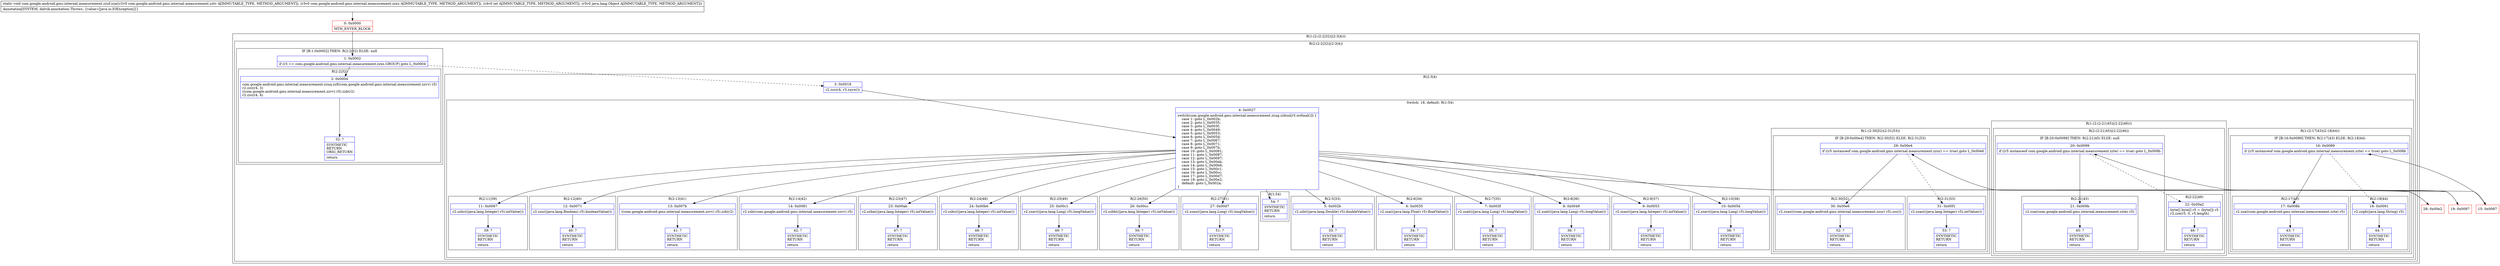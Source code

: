 digraph "CFG forcom.google.android.gms.internal.measurement.zzuf.zza(Lcom\/google\/android\/gms\/internal\/measurement\/zztv;Lcom\/google\/android\/gms\/internal\/measurement\/zzxs;ILjava\/lang\/Object;)V" {
subgraph cluster_Region_1233004260 {
label = "R(1:(2:(2:2|32)|(2:3|4)))";
node [shape=record,color=blue];
subgraph cluster_Region_203959759 {
label = "R(2:(2:2|32)|(2:3|4))";
node [shape=record,color=blue];
subgraph cluster_IfRegion_1238165438 {
label = "IF [B:1:0x0002] THEN: R(2:2|32) ELSE: null";
node [shape=record,color=blue];
Node_1 [shape=record,label="{1\:\ 0x0002|if (r3 == com.google.android.gms.internal.measurement.zzxs.GROUP) goto L_0x0004\l}"];
subgraph cluster_Region_595689826 {
label = "R(2:2|32)";
node [shape=record,color=blue];
Node_2 [shape=record,label="{2\:\ 0x0004|com.google.android.gms.internal.measurement.zzuq.zzf((com.google.android.gms.internal.measurement.zzvv) r5)\lr2.zzc(r4, 3)\l((com.google.android.gms.internal.measurement.zzvv) r5).zzb(r2)\lr2.zzc(r4, 4)\l}"];
Node_32 [shape=record,label="{32\:\ ?|SYNTHETIC\lRETURN\lORIG_RETURN\l|return\l}"];
}
}
subgraph cluster_Region_460380912 {
label = "R(2:3|4)";
node [shape=record,color=blue];
Node_3 [shape=record,label="{3\:\ 0x0018|r2.zzc(r4, r3.zzyw())\l}"];
subgraph cluster_SwitchRegion_1459341828 {
label = "Switch: 18, default: R(1:54)";
node [shape=record,color=blue];
Node_4 [shape=record,label="{4\:\ 0x0027|switch(com.google.android.gms.internal.measurement.zzug.zzbun[r3.ordinal()]) \{\l    case 1: goto L_0x002b;\l    case 2: goto L_0x0035;\l    case 3: goto L_0x003f;\l    case 4: goto L_0x0049;\l    case 5: goto L_0x0053;\l    case 6: goto L_0x005d;\l    case 7: goto L_0x0067;\l    case 8: goto L_0x0071;\l    case 9: goto L_0x007b;\l    case 10: goto L_0x0081;\l    case 11: goto L_0x0087;\l    case 12: goto L_0x0097;\l    case 13: goto L_0x00ab;\l    case 14: goto L_0x00b6;\l    case 15: goto L_0x00c1;\l    case 16: goto L_0x00cc;\l    case 17: goto L_0x00d7;\l    case 18: goto L_0x00e2;\l    default: goto L_0x002a;\l\}\l}"];
subgraph cluster_Region_2015639154 {
label = "R(2:5|33)";
node [shape=record,color=blue];
Node_5 [shape=record,label="{5\:\ 0x002b|r2.zzb(((java.lang.Double) r5).doubleValue())\l}"];
Node_33 [shape=record,label="{33\:\ ?|SYNTHETIC\lRETURN\l|return\l}"];
}
subgraph cluster_Region_1459696261 {
label = "R(2:6|34)";
node [shape=record,color=blue];
Node_6 [shape=record,label="{6\:\ 0x0035|r2.zza(((java.lang.Float) r5).floatValue())\l}"];
Node_34 [shape=record,label="{34\:\ ?|SYNTHETIC\lRETURN\l|return\l}"];
}
subgraph cluster_Region_1245431247 {
label = "R(2:7|35)";
node [shape=record,color=blue];
Node_7 [shape=record,label="{7\:\ 0x003f|r2.zzat(((java.lang.Long) r5).longValue())\l}"];
Node_35 [shape=record,label="{35\:\ ?|SYNTHETIC\lRETURN\l|return\l}"];
}
subgraph cluster_Region_1117298022 {
label = "R(2:8|36)";
node [shape=record,color=blue];
Node_8 [shape=record,label="{8\:\ 0x0049|r2.zzat(((java.lang.Long) r5).longValue())\l}"];
Node_36 [shape=record,label="{36\:\ ?|SYNTHETIC\lRETURN\l|return\l}"];
}
subgraph cluster_Region_467055841 {
label = "R(2:9|37)";
node [shape=record,color=blue];
Node_9 [shape=record,label="{9\:\ 0x0053|r2.zzaz(((java.lang.Integer) r5).intValue())\l}"];
Node_37 [shape=record,label="{37\:\ ?|SYNTHETIC\lRETURN\l|return\l}"];
}
subgraph cluster_Region_1159542788 {
label = "R(2:10|38)";
node [shape=record,color=blue];
Node_10 [shape=record,label="{10\:\ 0x005d|r2.zzav(((java.lang.Long) r5).longValue())\l}"];
Node_38 [shape=record,label="{38\:\ ?|SYNTHETIC\lRETURN\l|return\l}"];
}
subgraph cluster_Region_1360828629 {
label = "R(2:11|39)";
node [shape=record,color=blue];
Node_11 [shape=record,label="{11\:\ 0x0067|r2.zzbc(((java.lang.Integer) r5).intValue())\l}"];
Node_39 [shape=record,label="{39\:\ ?|SYNTHETIC\lRETURN\l|return\l}"];
}
subgraph cluster_Region_1466518589 {
label = "R(2:12|40)";
node [shape=record,color=blue];
Node_12 [shape=record,label="{12\:\ 0x0071|r2.zzs(((java.lang.Boolean) r5).booleanValue())\l}"];
Node_40 [shape=record,label="{40\:\ ?|SYNTHETIC\lRETURN\l|return\l}"];
}
subgraph cluster_Region_2042006413 {
label = "R(2:13|41)";
node [shape=record,color=blue];
Node_13 [shape=record,label="{13\:\ 0x007b|((com.google.android.gms.internal.measurement.zzvv) r5).zzb(r2)\l}"];
Node_41 [shape=record,label="{41\:\ ?|SYNTHETIC\lRETURN\l|return\l}"];
}
subgraph cluster_Region_1439125927 {
label = "R(2:14|42)";
node [shape=record,color=blue];
Node_14 [shape=record,label="{14\:\ 0x0081|r2.zzb((com.google.android.gms.internal.measurement.zzvv) r5)\l}"];
Node_42 [shape=record,label="{42\:\ ?|SYNTHETIC\lRETURN\l|return\l}"];
}
subgraph cluster_Region_1621668346 {
label = "R(1:(2:17|43)(2:18|44))";
node [shape=record,color=blue];
subgraph cluster_IfRegion_2109538678 {
label = "IF [B:16:0x0089] THEN: R(2:17|43) ELSE: R(2:18|44)";
node [shape=record,color=blue];
Node_16 [shape=record,label="{16\:\ 0x0089|if ((r5 instanceof com.google.android.gms.internal.measurement.zzte) == true) goto L_0x008b\l}"];
subgraph cluster_Region_807016367 {
label = "R(2:17|43)";
node [shape=record,color=blue];
Node_17 [shape=record,label="{17\:\ 0x008b|r2.zza((com.google.android.gms.internal.measurement.zzte) r5)\l}"];
Node_43 [shape=record,label="{43\:\ ?|SYNTHETIC\lRETURN\l|return\l}"];
}
subgraph cluster_Region_1597973090 {
label = "R(2:18|44)";
node [shape=record,color=blue];
Node_18 [shape=record,label="{18\:\ 0x0091|r2.zzgb((java.lang.String) r5)\l}"];
Node_44 [shape=record,label="{44\:\ ?|SYNTHETIC\lRETURN\l|return\l}"];
}
}
}
subgraph cluster_Region_2059239198 {
label = "R(1:(2:(2:21|45)|(2:22|46)))";
node [shape=record,color=blue];
subgraph cluster_Region_1864267662 {
label = "R(2:(2:21|45)|(2:22|46))";
node [shape=record,color=blue];
subgraph cluster_IfRegion_265925293 {
label = "IF [B:20:0x0099] THEN: R(2:21|45) ELSE: null";
node [shape=record,color=blue];
Node_20 [shape=record,label="{20\:\ 0x0099|if ((r5 instanceof com.google.android.gms.internal.measurement.zzte) == true) goto L_0x009b\l}"];
subgraph cluster_Region_701738246 {
label = "R(2:21|45)";
node [shape=record,color=blue];
Node_21 [shape=record,label="{21\:\ 0x009b|r2.zza((com.google.android.gms.internal.measurement.zzte) r5)\l}"];
Node_45 [shape=record,label="{45\:\ ?|SYNTHETIC\lRETURN\l|return\l}"];
}
}
subgraph cluster_Region_1373049472 {
label = "R(2:22|46)";
node [shape=record,color=blue];
Node_22 [shape=record,label="{22\:\ 0x00a2|byte[] byte[] r5 = (byte[]) r5\lr2.zze(r5, 0, r5.length)\l}"];
Node_46 [shape=record,label="{46\:\ ?|SYNTHETIC\lRETURN\l|return\l}"];
}
}
}
subgraph cluster_Region_940008109 {
label = "R(2:23|47)";
node [shape=record,color=blue];
Node_23 [shape=record,label="{23\:\ 0x00ab|r2.zzba(((java.lang.Integer) r5).intValue())\l}"];
Node_47 [shape=record,label="{47\:\ ?|SYNTHETIC\lRETURN\l|return\l}"];
}
subgraph cluster_Region_607768612 {
label = "R(2:24|48)";
node [shape=record,color=blue];
Node_24 [shape=record,label="{24\:\ 0x00b6|r2.zzbc(((java.lang.Integer) r5).intValue())\l}"];
Node_48 [shape=record,label="{48\:\ ?|SYNTHETIC\lRETURN\l|return\l}"];
}
subgraph cluster_Region_1723286228 {
label = "R(2:25|49)";
node [shape=record,color=blue];
Node_25 [shape=record,label="{25\:\ 0x00c1|r2.zzav(((java.lang.Long) r5).longValue())\l}"];
Node_49 [shape=record,label="{49\:\ ?|SYNTHETIC\lRETURN\l|return\l}"];
}
subgraph cluster_Region_1387821209 {
label = "R(2:26|50)";
node [shape=record,color=blue];
Node_26 [shape=record,label="{26\:\ 0x00cc|r2.zzbb(((java.lang.Integer) r5).intValue())\l}"];
Node_50 [shape=record,label="{50\:\ ?|SYNTHETIC\lRETURN\l|return\l}"];
}
subgraph cluster_Region_1361668713 {
label = "R(2:27|51)";
node [shape=record,color=blue];
Node_27 [shape=record,label="{27\:\ 0x00d7|r2.zzau(((java.lang.Long) r5).longValue())\l}"];
Node_51 [shape=record,label="{51\:\ ?|SYNTHETIC\lRETURN\l|return\l}"];
}
subgraph cluster_Region_997931160 {
label = "R(1:(2:30|52)(2:31|53))";
node [shape=record,color=blue];
subgraph cluster_IfRegion_1736867009 {
label = "IF [B:29:0x00e4] THEN: R(2:30|52) ELSE: R(2:31|53)";
node [shape=record,color=blue];
Node_29 [shape=record,label="{29\:\ 0x00e4|if ((r5 instanceof com.google.android.gms.internal.measurement.zzur) == true) goto L_0x00e6\l}"];
subgraph cluster_Region_1986771992 {
label = "R(2:30|52)";
node [shape=record,color=blue];
Node_30 [shape=record,label="{30\:\ 0x00e6|r2.zzaz(((com.google.android.gms.internal.measurement.zzur) r5).zzc())\l}"];
Node_52 [shape=record,label="{52\:\ ?|SYNTHETIC\lRETURN\l|return\l}"];
}
subgraph cluster_Region_1821112990 {
label = "R(2:31|53)";
node [shape=record,color=blue];
Node_31 [shape=record,label="{31\:\ 0x00f1|r2.zzaz(((java.lang.Integer) r5).intValue())\l}"];
Node_53 [shape=record,label="{53\:\ ?|SYNTHETIC\lRETURN\l|return\l}"];
}
}
}
subgraph cluster_Region_248950895 {
label = "R(1:54)";
node [shape=record,color=blue];
Node_54 [shape=record,label="{54\:\ ?|SYNTHETIC\lRETURN\l|return\l}"];
}
}
}
}
}
Node_0 [shape=record,color=red,label="{0\:\ 0x0000|MTH_ENTER_BLOCK\l}"];
Node_15 [shape=record,color=red,label="{15\:\ 0x0087}"];
Node_19 [shape=record,color=red,label="{19\:\ 0x0097}"];
Node_28 [shape=record,color=red,label="{28\:\ 0x00e2}"];
MethodNode[shape=record,label="{static void com.google.android.gms.internal.measurement.zzuf.zza((r2v0 com.google.android.gms.internal.measurement.zztv A[IMMUTABLE_TYPE, METHOD_ARGUMENT]), (r3v0 com.google.android.gms.internal.measurement.zzxs A[IMMUTABLE_TYPE, METHOD_ARGUMENT]), (r4v0 int A[IMMUTABLE_TYPE, METHOD_ARGUMENT]), (r5v0 java.lang.Object A[IMMUTABLE_TYPE, METHOD_ARGUMENT]))  | Annotation[SYSTEM, dalvik.annotation.Throws, \{value=[java.io.IOException]\}]\l}"];
MethodNode -> Node_0;
Node_1 -> Node_2;
Node_1 -> Node_3[style=dashed];
Node_2 -> Node_32;
Node_3 -> Node_4;
Node_4 -> Node_5;
Node_4 -> Node_6;
Node_4 -> Node_7;
Node_4 -> Node_8;
Node_4 -> Node_9;
Node_4 -> Node_10;
Node_4 -> Node_11;
Node_4 -> Node_12;
Node_4 -> Node_13;
Node_4 -> Node_14;
Node_4 -> Node_15;
Node_4 -> Node_19;
Node_4 -> Node_23;
Node_4 -> Node_24;
Node_4 -> Node_25;
Node_4 -> Node_26;
Node_4 -> Node_27;
Node_4 -> Node_28;
Node_4 -> Node_54;
Node_5 -> Node_33;
Node_6 -> Node_34;
Node_7 -> Node_35;
Node_8 -> Node_36;
Node_9 -> Node_37;
Node_10 -> Node_38;
Node_11 -> Node_39;
Node_12 -> Node_40;
Node_13 -> Node_41;
Node_14 -> Node_42;
Node_16 -> Node_17;
Node_16 -> Node_18[style=dashed];
Node_17 -> Node_43;
Node_18 -> Node_44;
Node_20 -> Node_21;
Node_20 -> Node_22[style=dashed];
Node_21 -> Node_45;
Node_22 -> Node_46;
Node_23 -> Node_47;
Node_24 -> Node_48;
Node_25 -> Node_49;
Node_26 -> Node_50;
Node_27 -> Node_51;
Node_29 -> Node_30;
Node_29 -> Node_31[style=dashed];
Node_30 -> Node_52;
Node_31 -> Node_53;
Node_0 -> Node_1;
Node_15 -> Node_16;
Node_19 -> Node_20;
Node_28 -> Node_29;
}

